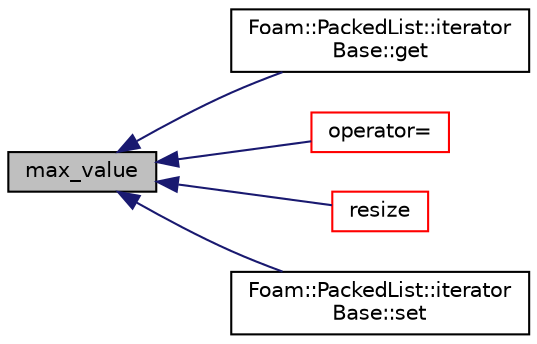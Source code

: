 digraph "max_value"
{
  bgcolor="transparent";
  edge [fontname="Helvetica",fontsize="10",labelfontname="Helvetica",labelfontsize="10"];
  node [fontname="Helvetica",fontsize="10",shape=record];
  rankdir="LR";
  Node1 [label="max_value",height=0.2,width=0.4,color="black", fillcolor="grey75", style="filled", fontcolor="black"];
  Node1 -> Node2 [dir="back",color="midnightblue",fontsize="10",style="solid",fontname="Helvetica"];
  Node2 [label="Foam::PackedList::iterator\lBase::get",height=0.2,width=0.4,color="black",URL="$a01232.html#a801afa72d8cfcc9fbd91dcf4c60ae72f",tooltip="Get value as unsigned, no range-checking. "];
  Node1 -> Node3 [dir="back",color="midnightblue",fontsize="10",style="solid",fontname="Helvetica"];
  Node3 [label="operator=",height=0.2,width=0.4,color="red",URL="$a01795.html#aa1fc905890dd7aed084836ac1a65d336",tooltip="Assignment of all entries to the given value. Takes linear time. "];
  Node1 -> Node4 [dir="back",color="midnightblue",fontsize="10",style="solid",fontname="Helvetica"];
  Node4 [label="resize",height=0.2,width=0.4,color="red",URL="$a01795.html#a269162b4a99f0b5255951cfe3309f517",tooltip="Reset addressable list size, does not shrink the allocated size. "];
  Node1 -> Node5 [dir="back",color="midnightblue",fontsize="10",style="solid",fontname="Helvetica"];
  Node5 [label="Foam::PackedList::iterator\lBase::set",height=0.2,width=0.4,color="black",URL="$a01232.html#aa3b41d3aa0522ba6ebd9ebd38e523184",tooltip="Set value, returning true if changed, no range-checking. "];
}
